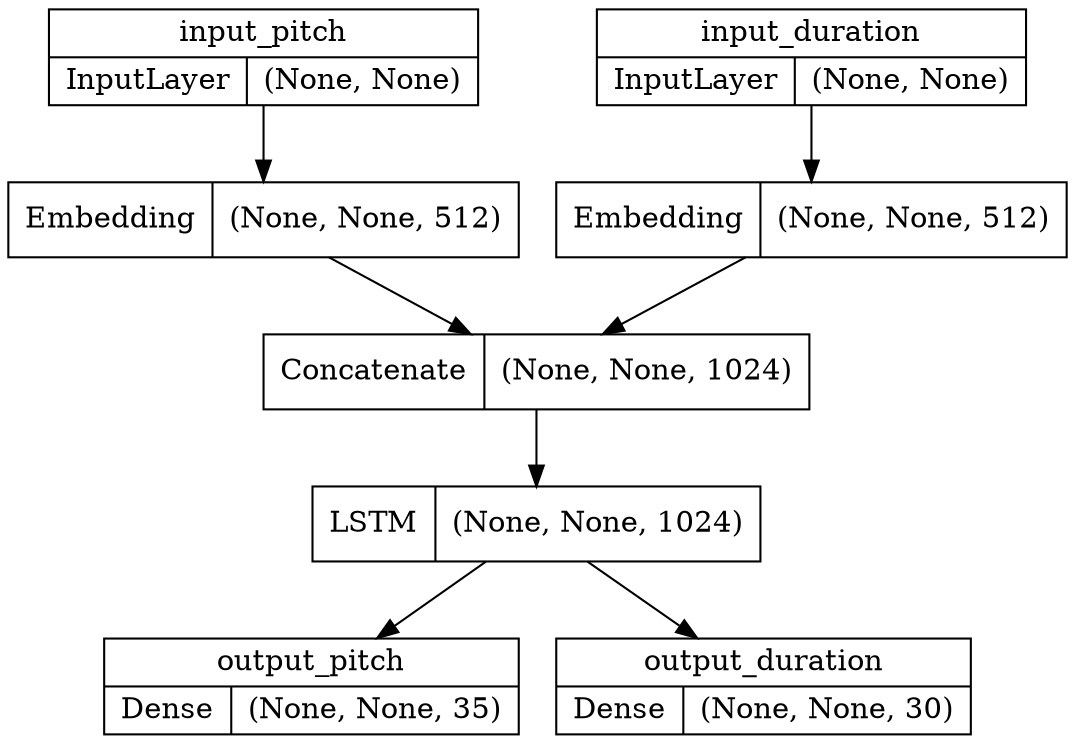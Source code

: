 digraph {
	node [shape=record];
	ip [label="{input_pitch|{InputLayer| (None, None)}}"];
	id [label="{input_duration|{InputLayer|(None, None)}}"];

	op [label="{output_pitch|{Dense|(None, None, 35)}}"];
	od [label="{output_duration|{Dense|(None, None, 30)}}"];

	e1 [label="Embedding|(None, None, 512)"];
	e2 [label="Embedding|(None, None, 512)"];

	conc [label="Concatenate|(None, None, 1024)"];
	lstm [label="LSTM|(None, None, 1024)"];

	ip -> e1;
	id -> e2;
	{e1, e2} -> conc;
	conc -> lstm -> {op, od};
}
